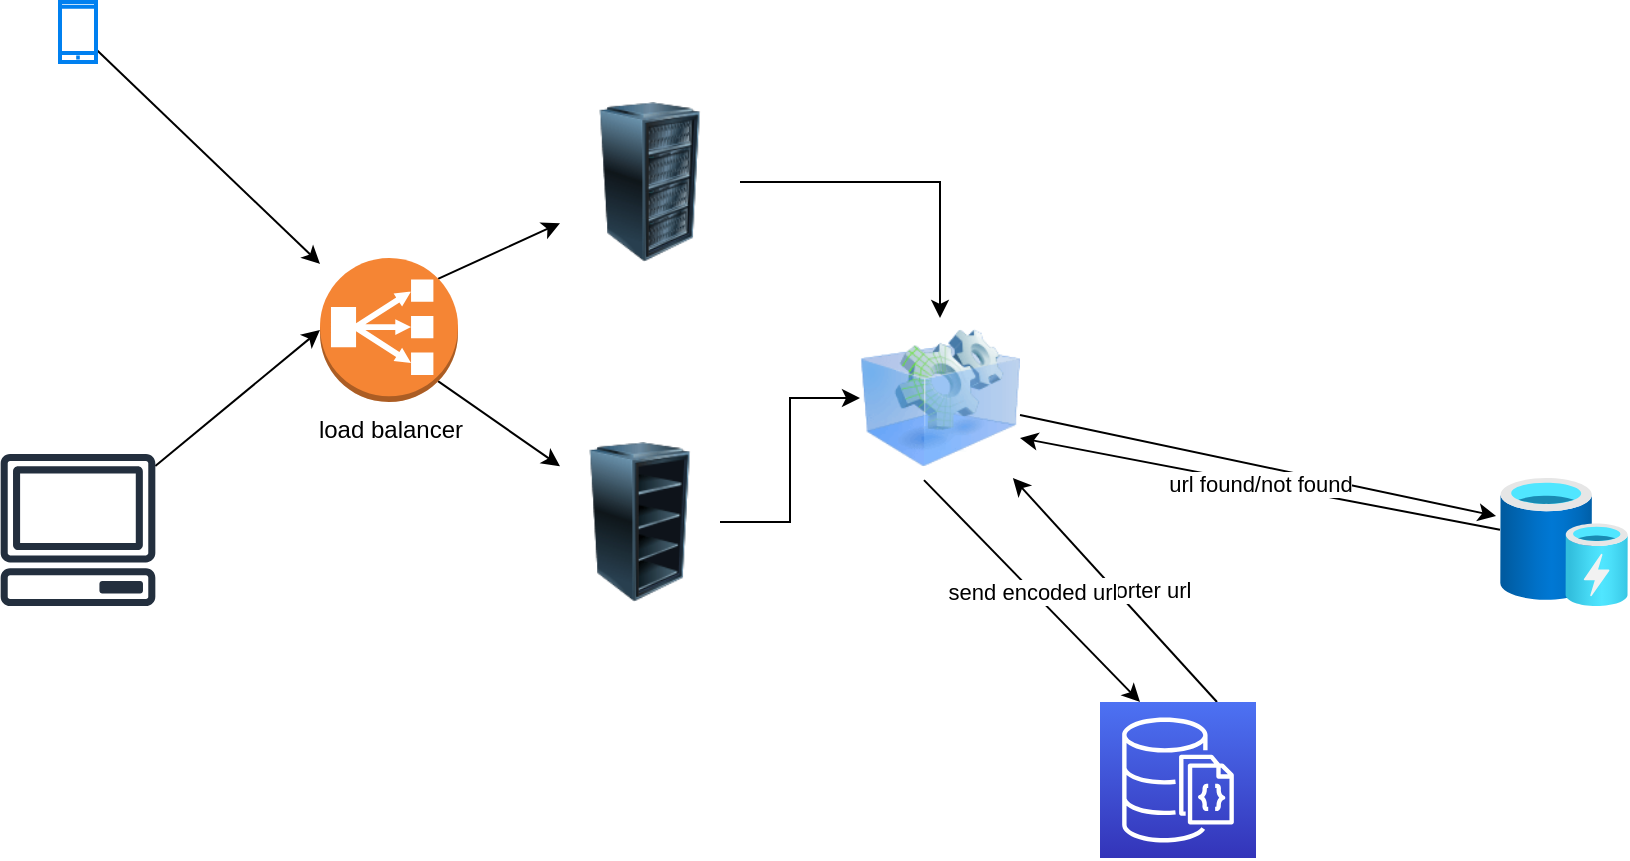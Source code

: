 <mxfile version="14.9.4" type="github">
  <diagram id="ZzxLkgfiyhotxjLdd3Op" name="Page-1">
    <mxGraphModel dx="1422" dy="737" grid="1" gridSize="10" guides="1" tooltips="1" connect="1" arrows="1" fold="1" page="1" pageScale="1" pageWidth="850" pageHeight="1100" math="0" shadow="0">
      <root>
        <mxCell id="0" />
        <mxCell id="1" parent="0" />
        <mxCell id="GLXOnMVrSuzgtB3UwEdY-8" style="edgeStyle=orthogonalEdgeStyle;rounded=0;orthogonalLoop=1;jettySize=auto;html=1;" parent="1" source="GLXOnMVrSuzgtB3UwEdY-1" target="GLXOnMVrSuzgtB3UwEdY-7" edge="1">
          <mxGeometry relative="1" as="geometry" />
        </mxCell>
        <mxCell id="GLXOnMVrSuzgtB3UwEdY-1" value="" style="image;html=1;image=img/lib/clip_art/computers/Server_Rack_128x128.png" parent="1" vertex="1">
          <mxGeometry x="300" y="150" width="90" height="80" as="geometry" />
        </mxCell>
        <mxCell id="GLXOnMVrSuzgtB3UwEdY-9" style="edgeStyle=orthogonalEdgeStyle;rounded=0;orthogonalLoop=1;jettySize=auto;html=1;" parent="1" source="GLXOnMVrSuzgtB3UwEdY-2" target="GLXOnMVrSuzgtB3UwEdY-7" edge="1">
          <mxGeometry relative="1" as="geometry" />
        </mxCell>
        <mxCell id="GLXOnMVrSuzgtB3UwEdY-2" value="" style="image;html=1;image=img/lib/clip_art/computers/Server_Rack_Empty_128x128.png" parent="1" vertex="1">
          <mxGeometry x="300" y="320" width="80" height="80" as="geometry" />
        </mxCell>
        <mxCell id="xgY03u0WSAVEBEYuXQjg-2" value="send shorter url&lt;br&gt;" style="edgeStyle=none;rounded=0;orthogonalLoop=1;jettySize=auto;html=1;exitX=0.75;exitY=0;exitDx=0;exitDy=0;exitPerimeter=0;" edge="1" parent="1" source="GLXOnMVrSuzgtB3UwEdY-3" target="GLXOnMVrSuzgtB3UwEdY-7">
          <mxGeometry relative="1" as="geometry" />
        </mxCell>
        <mxCell id="GLXOnMVrSuzgtB3UwEdY-3" value="" style="points=[[0,0,0],[0.25,0,0],[0.5,0,0],[0.75,0,0],[1,0,0],[0,1,0],[0.25,1,0],[0.5,1,0],[0.75,1,0],[1,1,0],[0,0.25,0],[0,0.5,0],[0,0.75,0],[1,0.25,0],[1,0.5,0],[1,0.75,0]];outlineConnect=0;fontColor=#232F3E;gradientColor=#4D72F3;gradientDirection=north;fillColor=#3334B9;strokeColor=#ffffff;dashed=0;verticalLabelPosition=bottom;verticalAlign=top;align=center;html=1;fontSize=12;fontStyle=0;aspect=fixed;shape=mxgraph.aws4.resourceIcon;resIcon=mxgraph.aws4.documentdb_with_mongodb_compatibility;" parent="1" vertex="1">
          <mxGeometry x="570" y="450" width="78" height="78" as="geometry" />
        </mxCell>
        <mxCell id="xgY03u0WSAVEBEYuXQjg-3" value="send encoded url&lt;br&gt;" style="edgeStyle=none;rounded=0;orthogonalLoop=1;jettySize=auto;html=1;exitX=0.4;exitY=1.013;exitDx=0;exitDy=0;exitPerimeter=0;" edge="1" parent="1" source="GLXOnMVrSuzgtB3UwEdY-7">
          <mxGeometry relative="1" as="geometry">
            <mxPoint x="590" y="450" as="targetPoint" />
          </mxGeometry>
        </mxCell>
        <mxCell id="xgY03u0WSAVEBEYuXQjg-6" style="edgeStyle=none;rounded=0;orthogonalLoop=1;jettySize=auto;html=1;entryX=-0.031;entryY=0.297;entryDx=0;entryDy=0;entryPerimeter=0;" edge="1" parent="1" source="GLXOnMVrSuzgtB3UwEdY-7" target="xgY03u0WSAVEBEYuXQjg-4">
          <mxGeometry relative="1" as="geometry" />
        </mxCell>
        <mxCell id="GLXOnMVrSuzgtB3UwEdY-7" value="" style="image;html=1;image=img/lib/clip_art/computers/Virtual_Application_128x128.png" parent="1" vertex="1">
          <mxGeometry x="450" y="258" width="80" height="80" as="geometry" />
        </mxCell>
        <mxCell id="GLXOnMVrSuzgtB3UwEdY-14" style="edgeStyle=none;rounded=0;orthogonalLoop=1;jettySize=auto;html=1;entryX=0;entryY=0.5;entryDx=0;entryDy=0;entryPerimeter=0;" parent="1" source="GLXOnMVrSuzgtB3UwEdY-12" target="GLXOnMVrSuzgtB3UwEdY-13" edge="1">
          <mxGeometry relative="1" as="geometry" />
        </mxCell>
        <mxCell id="GLXOnMVrSuzgtB3UwEdY-12" value="" style="outlineConnect=0;fontColor=#232F3E;gradientColor=none;fillColor=#232F3E;strokeColor=none;dashed=0;verticalLabelPosition=bottom;verticalAlign=top;align=center;html=1;fontSize=12;fontStyle=0;aspect=fixed;pointerEvents=1;shape=mxgraph.aws4.client;" parent="1" vertex="1">
          <mxGeometry x="20" y="326" width="78" height="76" as="geometry" />
        </mxCell>
        <mxCell id="GLXOnMVrSuzgtB3UwEdY-15" style="edgeStyle=none;rounded=0;orthogonalLoop=1;jettySize=auto;html=1;exitX=0.855;exitY=0.145;exitDx=0;exitDy=0;exitPerimeter=0;" parent="1" source="GLXOnMVrSuzgtB3UwEdY-13" target="GLXOnMVrSuzgtB3UwEdY-1" edge="1">
          <mxGeometry relative="1" as="geometry" />
        </mxCell>
        <mxCell id="GLXOnMVrSuzgtB3UwEdY-16" style="edgeStyle=none;rounded=0;orthogonalLoop=1;jettySize=auto;html=1;exitX=0.855;exitY=0.855;exitDx=0;exitDy=0;exitPerimeter=0;" parent="1" source="GLXOnMVrSuzgtB3UwEdY-13" target="GLXOnMVrSuzgtB3UwEdY-2" edge="1">
          <mxGeometry relative="1" as="geometry" />
        </mxCell>
        <mxCell id="GLXOnMVrSuzgtB3UwEdY-13" value="load balancer&lt;br&gt;" style="outlineConnect=0;dashed=0;verticalLabelPosition=bottom;verticalAlign=top;align=center;html=1;shape=mxgraph.aws3.classic_load_balancer;fillColor=#F58534;gradientColor=none;" parent="1" vertex="1">
          <mxGeometry x="180" y="228" width="69" height="72" as="geometry" />
        </mxCell>
        <mxCell id="xgY03u0WSAVEBEYuXQjg-7" value="url found/not found" style="edgeStyle=none;rounded=0;orthogonalLoop=1;jettySize=auto;html=1;entryX=1;entryY=0.75;entryDx=0;entryDy=0;" edge="1" parent="1" source="xgY03u0WSAVEBEYuXQjg-4" target="GLXOnMVrSuzgtB3UwEdY-7">
          <mxGeometry relative="1" as="geometry" />
        </mxCell>
        <mxCell id="xgY03u0WSAVEBEYuXQjg-4" value="" style="aspect=fixed;html=1;points=[];align=center;image;fontSize=12;image=img/lib/azure2/general/Cache.svg;" vertex="1" parent="1">
          <mxGeometry x="770" y="338" width="64" height="64" as="geometry" />
        </mxCell>
        <mxCell id="xgY03u0WSAVEBEYuXQjg-9" style="edgeStyle=none;rounded=0;orthogonalLoop=1;jettySize=auto;html=1;" edge="1" parent="1" source="xgY03u0WSAVEBEYuXQjg-8" target="GLXOnMVrSuzgtB3UwEdY-13">
          <mxGeometry relative="1" as="geometry" />
        </mxCell>
        <mxCell id="xgY03u0WSAVEBEYuXQjg-8" value="" style="html=1;verticalLabelPosition=bottom;align=center;labelBackgroundColor=#ffffff;verticalAlign=top;strokeWidth=2;strokeColor=#0080F0;shadow=0;dashed=0;shape=mxgraph.ios7.icons.smartphone;" vertex="1" parent="1">
          <mxGeometry x="50" y="100" width="18" height="30" as="geometry" />
        </mxCell>
      </root>
    </mxGraphModel>
  </diagram>
</mxfile>
